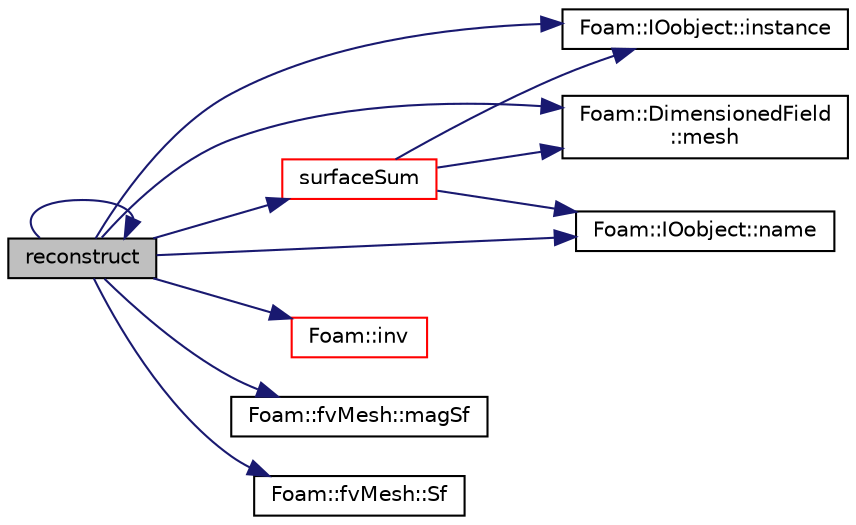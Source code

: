 digraph "reconstruct"
{
  bgcolor="transparent";
  edge [fontname="Helvetica",fontsize="10",labelfontname="Helvetica",labelfontsize="10"];
  node [fontname="Helvetica",fontsize="10",shape=record];
  rankdir="LR";
  Node20184 [label="reconstruct",height=0.2,width=0.4,color="black", fillcolor="grey75", style="filled", fontcolor="black"];
  Node20184 -> Node20185 [color="midnightblue",fontsize="10",style="solid",fontname="Helvetica"];
  Node20185 [label="Foam::IOobject::instance",height=0.2,width=0.4,color="black",URL="$a27249.html#acac6de003b420b848571b5064e50ed89"];
  Node20184 -> Node20186 [color="midnightblue",fontsize="10",style="solid",fontname="Helvetica"];
  Node20186 [label="Foam::inv",height=0.2,width=0.4,color="red",URL="$a21851.html#ac51979edadae5b8ade119dd30b88e381"];
  Node20184 -> Node20190 [color="midnightblue",fontsize="10",style="solid",fontname="Helvetica"];
  Node20190 [label="Foam::fvMesh::magSf",height=0.2,width=0.4,color="black",URL="$a23593.html#aabb6ccdce50591ae471b48b146bd27e3",tooltip="Return cell face area magnitudes. "];
  Node20184 -> Node20191 [color="midnightblue",fontsize="10",style="solid",fontname="Helvetica"];
  Node20191 [label="Foam::DimensionedField\l::mesh",height=0.2,width=0.4,color="black",URL="$a27497.html#a8f1110830348a1448a14ab5e3cf47e3b",tooltip="Return mesh. "];
  Node20184 -> Node20192 [color="midnightblue",fontsize="10",style="solid",fontname="Helvetica"];
  Node20192 [label="Foam::IOobject::name",height=0.2,width=0.4,color="black",URL="$a27249.html#acc80e00a8ac919288fb55bd14cc88bf6",tooltip="Return name. "];
  Node20184 -> Node20184 [color="midnightblue",fontsize="10",style="solid",fontname="Helvetica"];
  Node20184 -> Node20193 [color="midnightblue",fontsize="10",style="solid",fontname="Helvetica"];
  Node20193 [label="Foam::fvMesh::Sf",height=0.2,width=0.4,color="black",URL="$a23593.html#a9dd61db5922c82527289434350fa0f17",tooltip="Return cell face area vectors. "];
  Node20184 -> Node20194 [color="midnightblue",fontsize="10",style="solid",fontname="Helvetica"];
  Node20194 [label="surfaceSum",height=0.2,width=0.4,color="red",URL="$a21861.html#aa0a1e3c4ec02aa6a37f517c4d5270046"];
  Node20194 -> Node20191 [color="midnightblue",fontsize="10",style="solid",fontname="Helvetica"];
  Node20194 -> Node20192 [color="midnightblue",fontsize="10",style="solid",fontname="Helvetica"];
  Node20194 -> Node20185 [color="midnightblue",fontsize="10",style="solid",fontname="Helvetica"];
}
